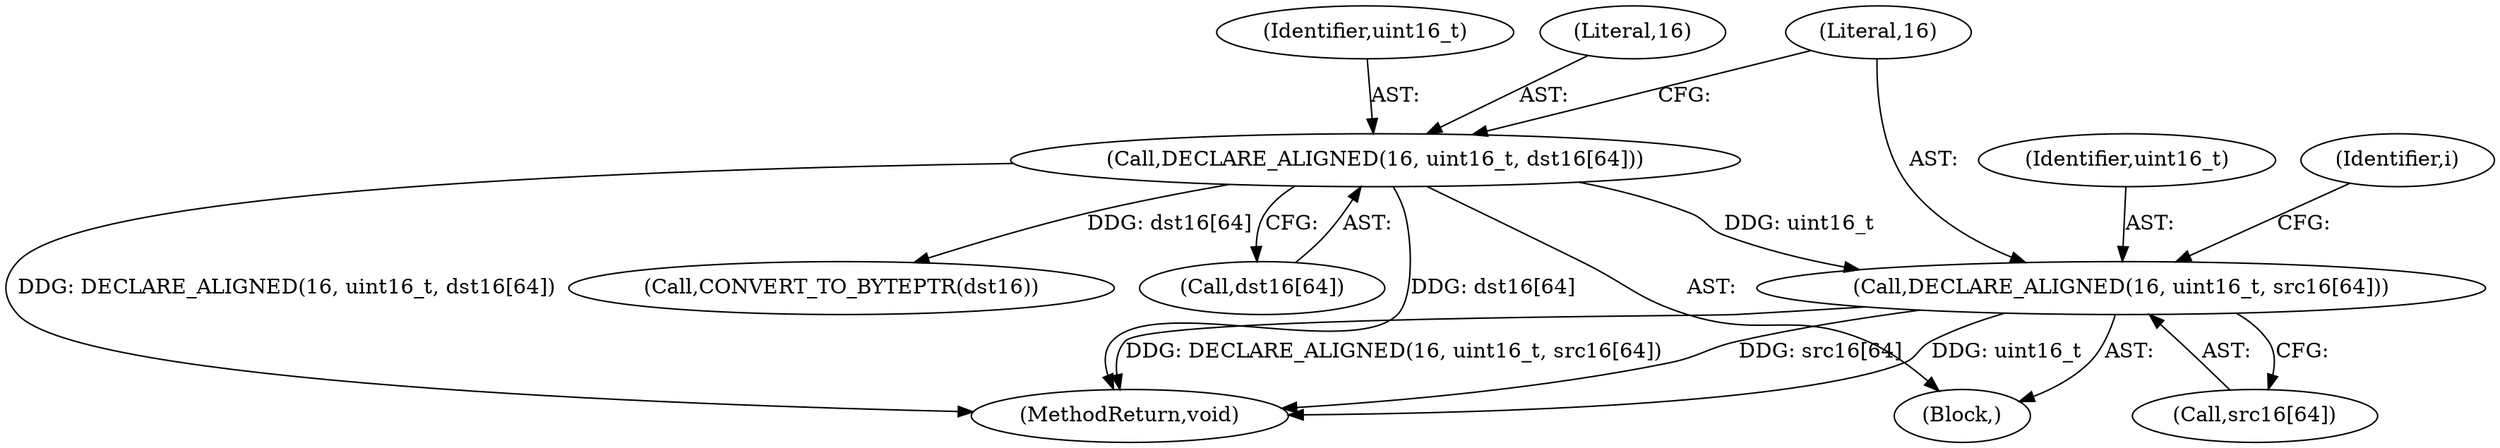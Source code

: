 digraph "0_Android_5a9753fca56f0eeb9f61e342b2fccffc364f9426_84@array" {
"1000156" [label="(Call,DECLARE_ALIGNED(16, uint16_t, src16[64]))"];
"1000150" [label="(Call,DECLARE_ALIGNED(16, uint16_t, dst16[64]))"];
"1000151" [label="(Literal,16)"];
"1000159" [label="(Call,src16[64])"];
"1000152" [label="(Identifier,uint16_t)"];
"1000157" [label="(Literal,16)"];
"1000150" [label="(Call,DECLARE_ALIGNED(16, uint16_t, dst16[64]))"];
"1000158" [label="(Identifier,uint16_t)"];
"1000345" [label="(Call,CONVERT_TO_BYTEPTR(dst16))"];
"1000165" [label="(Identifier,i)"];
"1000156" [label="(Call,DECLARE_ALIGNED(16, uint16_t, src16[64]))"];
"1000445" [label="(MethodReturn,void)"];
"1000153" [label="(Call,dst16[64])"];
"1000102" [label="(Block,)"];
"1000156" -> "1000102"  [label="AST: "];
"1000156" -> "1000159"  [label="CFG: "];
"1000157" -> "1000156"  [label="AST: "];
"1000158" -> "1000156"  [label="AST: "];
"1000159" -> "1000156"  [label="AST: "];
"1000165" -> "1000156"  [label="CFG: "];
"1000156" -> "1000445"  [label="DDG: src16[64]"];
"1000156" -> "1000445"  [label="DDG: uint16_t"];
"1000156" -> "1000445"  [label="DDG: DECLARE_ALIGNED(16, uint16_t, src16[64])"];
"1000150" -> "1000156"  [label="DDG: uint16_t"];
"1000150" -> "1000102"  [label="AST: "];
"1000150" -> "1000153"  [label="CFG: "];
"1000151" -> "1000150"  [label="AST: "];
"1000152" -> "1000150"  [label="AST: "];
"1000153" -> "1000150"  [label="AST: "];
"1000157" -> "1000150"  [label="CFG: "];
"1000150" -> "1000445"  [label="DDG: dst16[64]"];
"1000150" -> "1000445"  [label="DDG: DECLARE_ALIGNED(16, uint16_t, dst16[64])"];
"1000150" -> "1000345"  [label="DDG: dst16[64]"];
}
